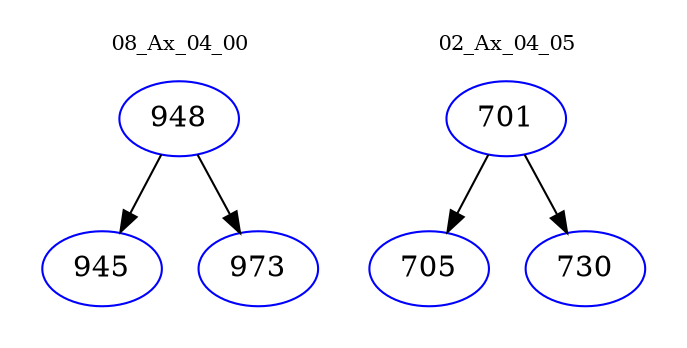 digraph{
subgraph cluster_0 {
color = white
label = "08_Ax_04_00";
fontsize=10;
T0_948 [label="948", color="blue"]
T0_948 -> T0_945 [color="black"]
T0_945 [label="945", color="blue"]
T0_948 -> T0_973 [color="black"]
T0_973 [label="973", color="blue"]
}
subgraph cluster_1 {
color = white
label = "02_Ax_04_05";
fontsize=10;
T1_701 [label="701", color="blue"]
T1_701 -> T1_705 [color="black"]
T1_705 [label="705", color="blue"]
T1_701 -> T1_730 [color="black"]
T1_730 [label="730", color="blue"]
}
}
